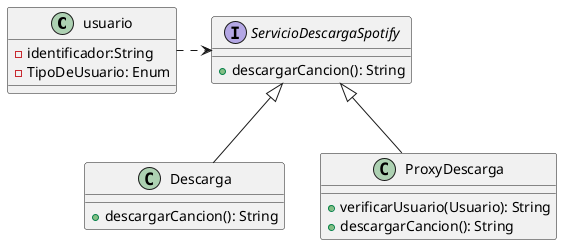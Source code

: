 @startuml
class usuario{
-identificador:String
-TipoDeUsuario: Enum
}

interface ServicioDescargaSpotify{
+descargarCancion(): String
}

class Descarga {
+descargarCancion(): String
}

class ProxyDescarga {
+verificarUsuario(Usuario): String
+descargarCancion(): String
}

ServicioDescargaSpotify <.l. usuario
ProxyDescarga -u-|>ServicioDescargaSpotify
Descarga -u-|>ServicioDescargaSpotify
@enduml